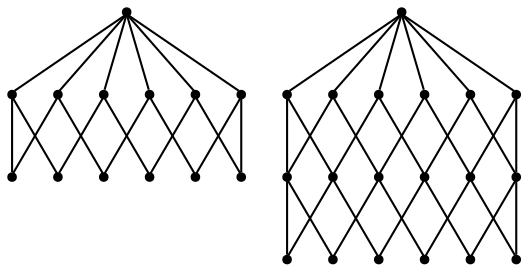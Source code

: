 graph {
  node [shape=point,comment="{\"directed\":false,\"doi\":\"10.1007/978-3-540-31843-9_19\",\"figure\":\"10 (2)\"}"]

  v0 [pos="1465.5643350290698,1107.9330682754517"]
  v1 [pos="1536.4108466569767,1178.7664016087851"]
  v2 [pos="1490.5689861918604,1012.0997349421182"]
  v3 [pos="1438.4759629360465,1205.8497349421182"]
  v4 [pos="1413.4713117732558,1301.6830682754517"]
  v5 [pos="1394.7178234011626,1037.0997349421182"]
  v6 [pos="1323.8713117732557,966.2664016087851"]
  v7 [pos="1367.6294513081393,1135.0164016087851"]
  v8 [pos="1342.6248001453487,1230.8497349421184"]
  v9 [pos="1271.7782885174418,1160.0164016087851"]
  v10 [pos="1296.7829396802326,1064.1830682754517"]
  v11 [pos="1246.7736373546513,1255.8497349421184"]
  v12 [pos="1200.9317768895348,1089.1830682754517"]
  v13 [pos="1040.4018350290698,1051.6788721084595"]
  v14 [pos="1090.4111373546511,1139.1788721084595"]
  v15 [pos="990.3925327034883,966.262205441793"]
  v16 [pos="1040.4018350290698,1224.595538775126"]
  v17 [pos="990.3925327034883,1312.0955387751262"]
  v18 [pos="990.3925327034883,1139.1788721084595"]
  v19 [pos="940.383230377907,1051.6788721084595"]
  v20 [pos="890.3739280523256,966.262205441793"]
  v21 [pos="940.383230377907,1224.5955387751262"]
  v22 [pos="890.3739280523256,1312.0955387751262"]
  v23 [pos="790.3553234011628,966.262205441793"]
  v24 [pos="890.3739280523255,1139.1788721084595"]
  v25 [pos="840.3646257267442,1224.595538775126"]
  v26 [pos="840.3646257267442,1051.6788721084595"]
  v27 [pos="790.3553234011628,1139.1788721084595"]
  v28 [pos="790.3553234011628,1312.095538775126"]
  v29 [pos="740.3460210755813,1051.6788721084595"]
  v30 [pos="740.3460210755812,1224.5955387751262"]
  v31 [pos="690.3367187499999,1139.1788721084595"]

  v0 -- v1 [id="-1",pos="1465.5643350290698,1107.9330682754517 1536.4108466569767,1178.7664016087851 1536.4108466569767,1178.7664016087851 1536.4108466569767,1178.7664016087851"]
  v30 -- v31 [id="-2",pos="740.3460210755812,1224.5955387751262 690.3367187499999,1139.1788721084595 690.3367187499999,1139.1788721084595 690.3367187499999,1139.1788721084595"]
  v30 -- v28 [id="-3",pos="740.3460210755812,1224.5955387751262 790.3553234011628,1312.095538775126 790.3553234011628,1312.095538775126 790.3553234011628,1312.095538775126"]
  v29 -- v23 [id="-4",pos="740.3460210755813,1051.6788721084595 790.3553234011628,966.262205441793 790.3553234011628,966.262205441793 790.3553234011628,966.262205441793"]
  v29 -- v31 [id="-5",pos="740.3460210755813,1051.6788721084595 690.3367187499999,1139.1788721084595 690.3367187499999,1139.1788721084595 690.3367187499999,1139.1788721084595"]
  v27 -- v29 [id="-6",pos="790.3553234011628,1139.1788721084595 740.3460210755813,1051.6788721084595 740.3460210755813,1051.6788721084595 740.3460210755813,1051.6788721084595"]
  v27 -- v30 [id="-7",pos="790.3553234011628,1139.1788721084595 740.3460210755812,1224.5955387751262 740.3460210755812,1224.5955387751262 740.3460210755812,1224.5955387751262"]
  v25 -- v30 [id="-8",pos="840.3646257267442,1224.595538775126 740.3460210755812,1224.5955387751262 740.3460210755812,1224.5955387751262 740.3460210755812,1224.5955387751262"]
  v25 -- v22 [id="-9",pos="840.3646257267442,1224.595538775126 890.3739280523256,1312.0955387751262 890.3739280523256,1312.0955387751262 890.3739280523256,1312.0955387751262"]
  v26 -- v20 [id="-10",pos="840.3646257267442,1051.6788721084595 890.3739280523256,966.262205441793 890.3739280523256,966.262205441793 890.3739280523256,966.262205441793"]
  v26 -- v29 [id="-11",pos="840.3646257267442,1051.6788721084595 740.3460210755813,1051.6788721084595 740.3460210755813,1051.6788721084595 740.3460210755813,1051.6788721084595"]
  v22 -- v28 [id="-12",pos="890.3739280523256,1312.0955387751262 790.3553234011628,1312.095538775126 790.3553234011628,1312.095538775126 790.3553234011628,1312.095538775126"]
  v22 -- v17 [id="-13",pos="890.3739280523256,1312.0955387751262 990.3925327034883,1312.0955387751262 990.3925327034883,1312.0955387751262 990.3925327034883,1312.0955387751262"]
  v24 -- v21 [id="-14",pos="890.3739280523255,1139.1788721084595 940.383230377907,1224.5955387751262 940.383230377907,1224.5955387751262 940.383230377907,1224.5955387751262"]
  v24 -- v27 [id="-15",pos="890.3739280523255,1139.1788721084595 790.3553234011628,1139.1788721084595 790.3553234011628,1139.1788721084595 790.3553234011628,1139.1788721084595"]
  v24 -- v26 [id="-16",pos="890.3739280523255,1139.1788721084595 840.3646257267442,1051.6788721084595 840.3646257267442,1051.6788721084595 840.3646257267442,1051.6788721084595"]
  v24 -- v19 [id="-17",pos="890.3739280523255,1139.1788721084595 940.383230377907,1051.6788721084595 940.383230377907,1051.6788721084595 940.383230377907,1051.6788721084595"]
  v24 -- v25 [id="-18",pos="890.3739280523255,1139.1788721084595 840.3646257267442,1224.595538775126 840.3646257267442,1224.595538775126 840.3646257267442,1224.595538775126"]
  v24 -- v18 [id="-19",pos="890.3739280523255,1139.1788721084595 990.3925327034883,1139.1788721084595 990.3925327034883,1139.1788721084595 990.3925327034883,1139.1788721084595"]
  v20 -- v23 [id="-20",pos="890.3739280523256,966.262205441793 790.3553234011628,966.262205441793 790.3553234011628,966.262205441793 790.3553234011628,966.262205441793"]
  v20 -- v15 [id="-21",pos="890.3739280523256,966.262205441793 990.3925327034883,966.262205441793 990.3925327034883,966.262205441793 990.3925327034883,966.262205441793"]
  v21 -- v16 [id="-22",pos="940.383230377907,1224.5955387751262 1040.4018350290698,1224.595538775126 1040.4018350290698,1224.595538775126 1040.4018350290698,1224.595538775126"]
  v21 -- v22 [id="-23",pos="940.383230377907,1224.5955387751262 890.3739280523256,1312.0955387751262 890.3739280523256,1312.0955387751262 890.3739280523256,1312.0955387751262"]
  v19 -- v20 [id="-24",pos="940.383230377907,1051.6788721084595 890.3739280523256,966.262205441793 890.3739280523256,966.262205441793 890.3739280523256,966.262205441793"]
  v19 -- v13 [id="-25",pos="940.383230377907,1051.6788721084595 1040.4018350290698,1051.6788721084595 1040.4018350290698,1051.6788721084595 1040.4018350290698,1051.6788721084595"]
  v18 -- v13 [id="-26",pos="990.3925327034883,1139.1788721084595 1040.4018350290698,1051.6788721084595 1040.4018350290698,1051.6788721084595 1040.4018350290698,1051.6788721084595"]
  v18 -- v16 [id="-27",pos="990.3925327034883,1139.1788721084595 1040.4018350290698,1224.595538775126 1040.4018350290698,1224.595538775126 1040.4018350290698,1224.595538775126"]
  v16 -- v17 [id="-28",pos="1040.4018350290698,1224.595538775126 990.3925327034883,1312.0955387751262 990.3925327034883,1312.0955387751262 990.3925327034883,1312.0955387751262"]
  v16 -- v14 [id="-29",pos="1040.4018350290698,1224.595538775126 1090.4111373546511,1139.1788721084595 1090.4111373546511,1139.1788721084595 1090.4111373546511,1139.1788721084595"]
  v13 -- v15 [id="-30",pos="1040.4018350290698,1051.6788721084595 990.3925327034883,966.262205441793 990.3925327034883,966.262205441793 990.3925327034883,966.262205441793"]
  v13 -- v14 [id="-31",pos="1040.4018350290698,1051.6788721084595 1090.4111373546511,1139.1788721084595 1090.4111373546511,1139.1788721084595 1090.4111373546511,1139.1788721084595"]
  v9 -- v12 [id="-32",pos="1271.7782885174418,1160.0164016087851 1200.9317768895348,1089.1830682754517 1200.9317768895348,1089.1830682754517 1200.9317768895348,1089.1830682754517"]
  v9 -- v11 [id="-33",pos="1271.7782885174418,1160.0164016087851 1246.7736373546513,1255.8497349421184 1246.7736373546513,1255.8497349421184 1246.7736373546513,1255.8497349421184"]
  v10 -- v6 [id="-34",pos="1296.7829396802326,1064.1830682754517 1323.8713117732557,966.2664016087851 1323.8713117732557,966.2664016087851 1323.8713117732557,966.2664016087851"]
  v10 -- v12 [id="-35",pos="1296.7829396802326,1064.1830682754517 1200.9317768895348,1089.1830682754517 1200.9317768895348,1089.1830682754517 1200.9317768895348,1089.1830682754517"]
  v8 -- v11 [id="-36",pos="1342.6248001453487,1230.8497349421184 1246.7736373546513,1255.8497349421184 1246.7736373546513,1255.8497349421184 1246.7736373546513,1255.8497349421184"]
  v8 -- v4 [id="-37",pos="1342.6248001453487,1230.8497349421184 1413.4713117732558,1301.6830682754517 1413.4713117732558,1301.6830682754517 1413.4713117732558,1301.6830682754517"]
  v7 -- v0 [id="-38",pos="1367.6294513081393,1135.0164016087851 1465.5643350290698,1107.9330682754517 1465.5643350290698,1107.9330682754517 1465.5643350290698,1107.9330682754517"]
  v7 -- v10 [id="-39",pos="1367.6294513081393,1135.0164016087851 1296.7829396802326,1064.1830682754517 1296.7829396802326,1064.1830682754517 1296.7829396802326,1064.1830682754517"]
  v7 -- v9 [id="-40",pos="1367.6294513081393,1135.0164016087851 1271.7782885174418,1160.0164016087851 1271.7782885174418,1160.0164016087851 1271.7782885174418,1160.0164016087851"]
  v7 -- v8 [id="-41",pos="1367.6294513081393,1135.0164016087851 1342.6248001453487,1230.8497349421184 1342.6248001453487,1230.8497349421184 1342.6248001453487,1230.8497349421184"]
  v7 -- v3 [id="-42",pos="1367.6294513081393,1135.0164016087851 1438.4759629360465,1205.8497349421182 1438.4759629360465,1205.8497349421182 1438.4759629360465,1205.8497349421182"]
  v7 -- v5 [id="-43",pos="1367.6294513081393,1135.0164016087851 1394.7178234011626,1037.0997349421182 1394.7178234011626,1037.0997349421182 1394.7178234011626,1037.0997349421182"]
  v5 -- v2 [id="-44",pos="1394.7178234011626,1037.0997349421182 1490.5689861918604,1012.0997349421182 1490.5689861918604,1012.0997349421182 1490.5689861918604,1012.0997349421182"]
  v5 -- v6 [id="-45",pos="1394.7178234011626,1037.0997349421182 1323.8713117732557,966.2664016087851 1323.8713117732557,966.2664016087851 1323.8713117732557,966.2664016087851"]
  v3 -- v4 [id="-46",pos="1438.4759629360465,1205.8497349421182 1413.4713117732558,1301.6830682754517 1413.4713117732558,1301.6830682754517 1413.4713117732558,1301.6830682754517"]
  v3 -- v1 [id="-47",pos="1438.4759629360465,1205.8497349421182 1536.4108466569767,1178.7664016087851 1536.4108466569767,1178.7664016087851 1536.4108466569767,1178.7664016087851"]
  v0 -- v2 [id="-48",pos="1465.5643350290698,1107.9330682754517 1490.5689861918604,1012.0997349421182 1490.5689861918604,1012.0997349421182 1490.5689861918604,1012.0997349421182"]
}